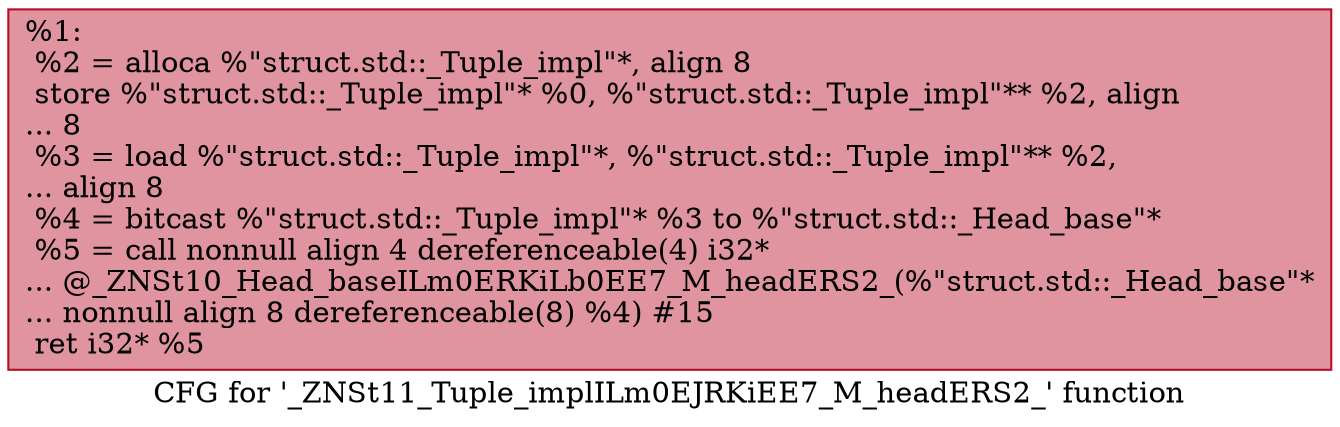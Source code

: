 digraph "CFG for '_ZNSt11_Tuple_implILm0EJRKiEE7_M_headERS2_' function" {
	label="CFG for '_ZNSt11_Tuple_implILm0EJRKiEE7_M_headERS2_' function";

	Node0x561d2dfc2bf0 [shape=record,color="#b70d28ff", style=filled, fillcolor="#b70d2870",label="{%1:\l  %2 = alloca %\"struct.std::_Tuple_impl\"*, align 8\l  store %\"struct.std::_Tuple_impl\"* %0, %\"struct.std::_Tuple_impl\"** %2, align\l... 8\l  %3 = load %\"struct.std::_Tuple_impl\"*, %\"struct.std::_Tuple_impl\"** %2,\l... align 8\l  %4 = bitcast %\"struct.std::_Tuple_impl\"* %3 to %\"struct.std::_Head_base\"*\l  %5 = call nonnull align 4 dereferenceable(4) i32*\l... @_ZNSt10_Head_baseILm0ERKiLb0EE7_M_headERS2_(%\"struct.std::_Head_base\"*\l... nonnull align 8 dereferenceable(8) %4) #15\l  ret i32* %5\l}"];
}

